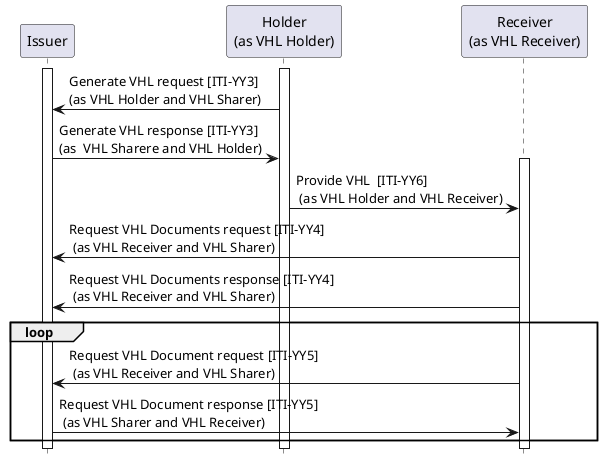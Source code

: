 @startuml
skinparam svgDimensionStyle false
hide footbox
participant "Issuer" as Issuer
participant "Holder\n(as VHL Holder)" as Holder 
participant "Receiver\n(as VHL Receiver)" as Receiver

activate Holder
activate Issuer


		

Holder -> Issuer : Generate VHL request [ITI-YY3] \n(as VHL Holder and VHL Sharer)
Issuer -> Holder : Generate VHL response [ITI-YY3] \n(as  VHL Sharere and VHL Holder)

activate Receiver
Holder -> Receiver : Provide VHL  [ITI-YY6]\n (as VHL Holder and VHL Receiver)
Receiver -> Issuer : Request VHL Documents request [ITI-YY4]\n (as VHL Receiver and VHL Sharer)
Receiver -> Issuer : Request VHL Documents response [ITI-YY4]\n (as VHL Receiver and VHL Sharer)
loop
 Receiver -> Issuer : Request VHL Document request [ITI-YY5]\n (as VHL Receiver and VHL Sharer)
 Issuer -> Receiver : Request VHL Document response [ITI-YY5]\n (as VHL Sharer and VHL Receiver)
end loop

@enduml
